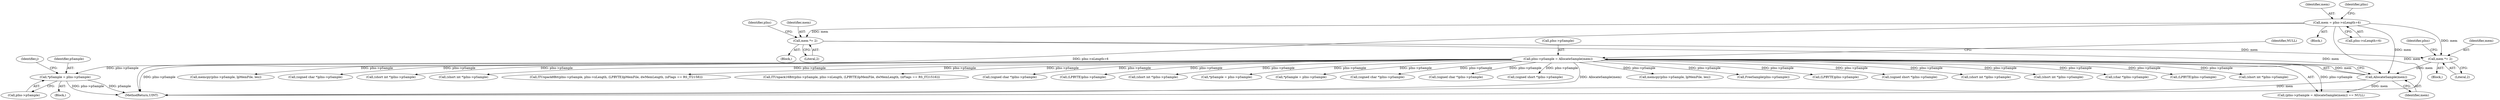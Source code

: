 digraph "0_gstreamer_bc2cdd57d549ab3ba59782e9b395d0cd683fd3ac@pointer" {
"1000217" [label="(Call,*pSample = pIns->pSample)"];
"1000180" [label="(Call,pIns->pSample = AllocateSample(mem))"];
"1000184" [label="(Call,AllocateSample(mem))"];
"1000157" [label="(Call,mem *= 2)"];
"1000112" [label="(Call,mem = pIns->nLength+6)"];
"1000170" [label="(Call,mem *= 2)"];
"1000184" [label="(Call,AllocateSample(mem))"];
"1000466" [label="(Call,memcpy(pIns->pSample, lpMemFile, len))"];
"1000529" [label="(Call,(signed char *)pIns->pSample)"];
"1001112" [label="(Call,(short int *)pIns->pSample)"];
"1000850" [label="(Call,(short int *)pIns->pSample)"];
"1000219" [label="(Call,pIns->pSample)"];
"1000950" [label="(Call,ITUnpack8Bit(pIns->pSample, pIns->nLength, (LPBYTE)lpMemFile, dwMemLength, (nFlags == RS_IT2158)))"];
"1000965" [label="(Call,ITUnpack16Bit(pIns->pSample, pIns->nLength, (LPBYTE)lpMemFile, dwMemLength, (nFlags == RS_IT21516)))"];
"1000199" [label="(Block,)"];
"1001252" [label="(Call,(signed char *)pIns->pSample)"];
"1000179" [label="(Call,(pIns->pSample = AllocateSample(mem)) == NULL)"];
"1000170" [label="(Call,mem *= 2)"];
"1000106" [label="(Block,)"];
"1000157" [label="(Call,mem *= 2)"];
"1001514" [label="(Call,(LPBYTE)pIns->pSample)"];
"1000114" [label="(Call,pIns->nLength+6)"];
"1000180" [label="(Call,pIns->pSample = AllocateSample(mem))"];
"1000225" [label="(Identifier,j)"];
"1000475" [label="(Call,(short int *)pIns->pSample)"];
"1000113" [label="(Identifier,mem)"];
"1000186" [label="(Identifier,NULL)"];
"1000322" [label="(Call,*pSample = pIns->pSample)"];
"1000156" [label="(Block,)"];
"1000257" [label="(Call,*pSample = pIns->pSample)"];
"1000635" [label="(Call,(signed char *)pIns->pSample)"];
"1000735" [label="(Call,(signed char *)pIns->pSample)"];
"1000112" [label="(Call,mem = pIns->nLength+6)"];
"1002045" [label="(MethodReturn,UINT)"];
"1000159" [label="(Literal,2)"];
"1001816" [label="(Call,(signed short *)pIns->pSample)"];
"1002009" [label="(Call,memcpy(pIns->pSample, lpMemFile, len))"];
"1002030" [label="(Call,FreeSample(pIns->pSample))"];
"1000175" [label="(Identifier,pIns)"];
"1000172" [label="(Literal,2)"];
"1000217" [label="(Call,*pSample = pIns->pSample)"];
"1000158" [label="(Identifier,mem)"];
"1000218" [label="(Identifier,pSample)"];
"1001327" [label="(Call,(LPBYTE)pIns->pSample)"];
"1001643" [label="(Call,(signed short *)pIns->pSample)"];
"1000181" [label="(Call,pIns->pSample)"];
"1000185" [label="(Identifier,mem)"];
"1000584" [label="(Call,(short int *)pIns->pSample)"];
"1000171" [label="(Identifier,mem)"];
"1000122" [label="(Identifier,pIns)"];
"1000169" [label="(Block,)"];
"1000162" [label="(Identifier,pIns)"];
"1000412" [label="(Call,(short int *)pIns->pSample)"];
"1001188" [label="(Call,(char *)pIns->pSample)"];
"1001021" [label="(Call,(LPBYTE)pIns->pSample)"];
"1001929" [label="(Call,(short int *)pIns->pSample)"];
"1000217" -> "1000199"  [label="AST: "];
"1000217" -> "1000219"  [label="CFG: "];
"1000218" -> "1000217"  [label="AST: "];
"1000219" -> "1000217"  [label="AST: "];
"1000225" -> "1000217"  [label="CFG: "];
"1000217" -> "1002045"  [label="DDG: pIns->pSample"];
"1000217" -> "1002045"  [label="DDG: pSample"];
"1000180" -> "1000217"  [label="DDG: pIns->pSample"];
"1000180" -> "1000179"  [label="AST: "];
"1000180" -> "1000184"  [label="CFG: "];
"1000181" -> "1000180"  [label="AST: "];
"1000184" -> "1000180"  [label="AST: "];
"1000186" -> "1000180"  [label="CFG: "];
"1000180" -> "1002045"  [label="DDG: AllocateSample(mem)"];
"1000180" -> "1002045"  [label="DDG: pIns->pSample"];
"1000180" -> "1000179"  [label="DDG: pIns->pSample"];
"1000184" -> "1000180"  [label="DDG: mem"];
"1000180" -> "1000257"  [label="DDG: pIns->pSample"];
"1000180" -> "1000322"  [label="DDG: pIns->pSample"];
"1000180" -> "1000412"  [label="DDG: pIns->pSample"];
"1000180" -> "1000466"  [label="DDG: pIns->pSample"];
"1000180" -> "1000475"  [label="DDG: pIns->pSample"];
"1000180" -> "1000529"  [label="DDG: pIns->pSample"];
"1000180" -> "1000584"  [label="DDG: pIns->pSample"];
"1000180" -> "1000635"  [label="DDG: pIns->pSample"];
"1000180" -> "1000735"  [label="DDG: pIns->pSample"];
"1000180" -> "1000850"  [label="DDG: pIns->pSample"];
"1000180" -> "1000950"  [label="DDG: pIns->pSample"];
"1000180" -> "1000965"  [label="DDG: pIns->pSample"];
"1000180" -> "1001021"  [label="DDG: pIns->pSample"];
"1000180" -> "1001112"  [label="DDG: pIns->pSample"];
"1000180" -> "1001188"  [label="DDG: pIns->pSample"];
"1000180" -> "1001252"  [label="DDG: pIns->pSample"];
"1000180" -> "1001327"  [label="DDG: pIns->pSample"];
"1000180" -> "1001514"  [label="DDG: pIns->pSample"];
"1000180" -> "1001643"  [label="DDG: pIns->pSample"];
"1000180" -> "1001816"  [label="DDG: pIns->pSample"];
"1000180" -> "1001929"  [label="DDG: pIns->pSample"];
"1000180" -> "1002009"  [label="DDG: pIns->pSample"];
"1000180" -> "1002030"  [label="DDG: pIns->pSample"];
"1000184" -> "1000185"  [label="CFG: "];
"1000185" -> "1000184"  [label="AST: "];
"1000184" -> "1002045"  [label="DDG: mem"];
"1000184" -> "1000179"  [label="DDG: mem"];
"1000157" -> "1000184"  [label="DDG: mem"];
"1000112" -> "1000184"  [label="DDG: mem"];
"1000170" -> "1000184"  [label="DDG: mem"];
"1000157" -> "1000156"  [label="AST: "];
"1000157" -> "1000159"  [label="CFG: "];
"1000158" -> "1000157"  [label="AST: "];
"1000159" -> "1000157"  [label="AST: "];
"1000162" -> "1000157"  [label="CFG: "];
"1000112" -> "1000157"  [label="DDG: mem"];
"1000157" -> "1000170"  [label="DDG: mem"];
"1000112" -> "1000106"  [label="AST: "];
"1000112" -> "1000114"  [label="CFG: "];
"1000113" -> "1000112"  [label="AST: "];
"1000114" -> "1000112"  [label="AST: "];
"1000122" -> "1000112"  [label="CFG: "];
"1000112" -> "1002045"  [label="DDG: pIns->nLength+6"];
"1000112" -> "1002045"  [label="DDG: mem"];
"1000112" -> "1000170"  [label="DDG: mem"];
"1000170" -> "1000169"  [label="AST: "];
"1000170" -> "1000172"  [label="CFG: "];
"1000171" -> "1000170"  [label="AST: "];
"1000172" -> "1000170"  [label="AST: "];
"1000175" -> "1000170"  [label="CFG: "];
}
